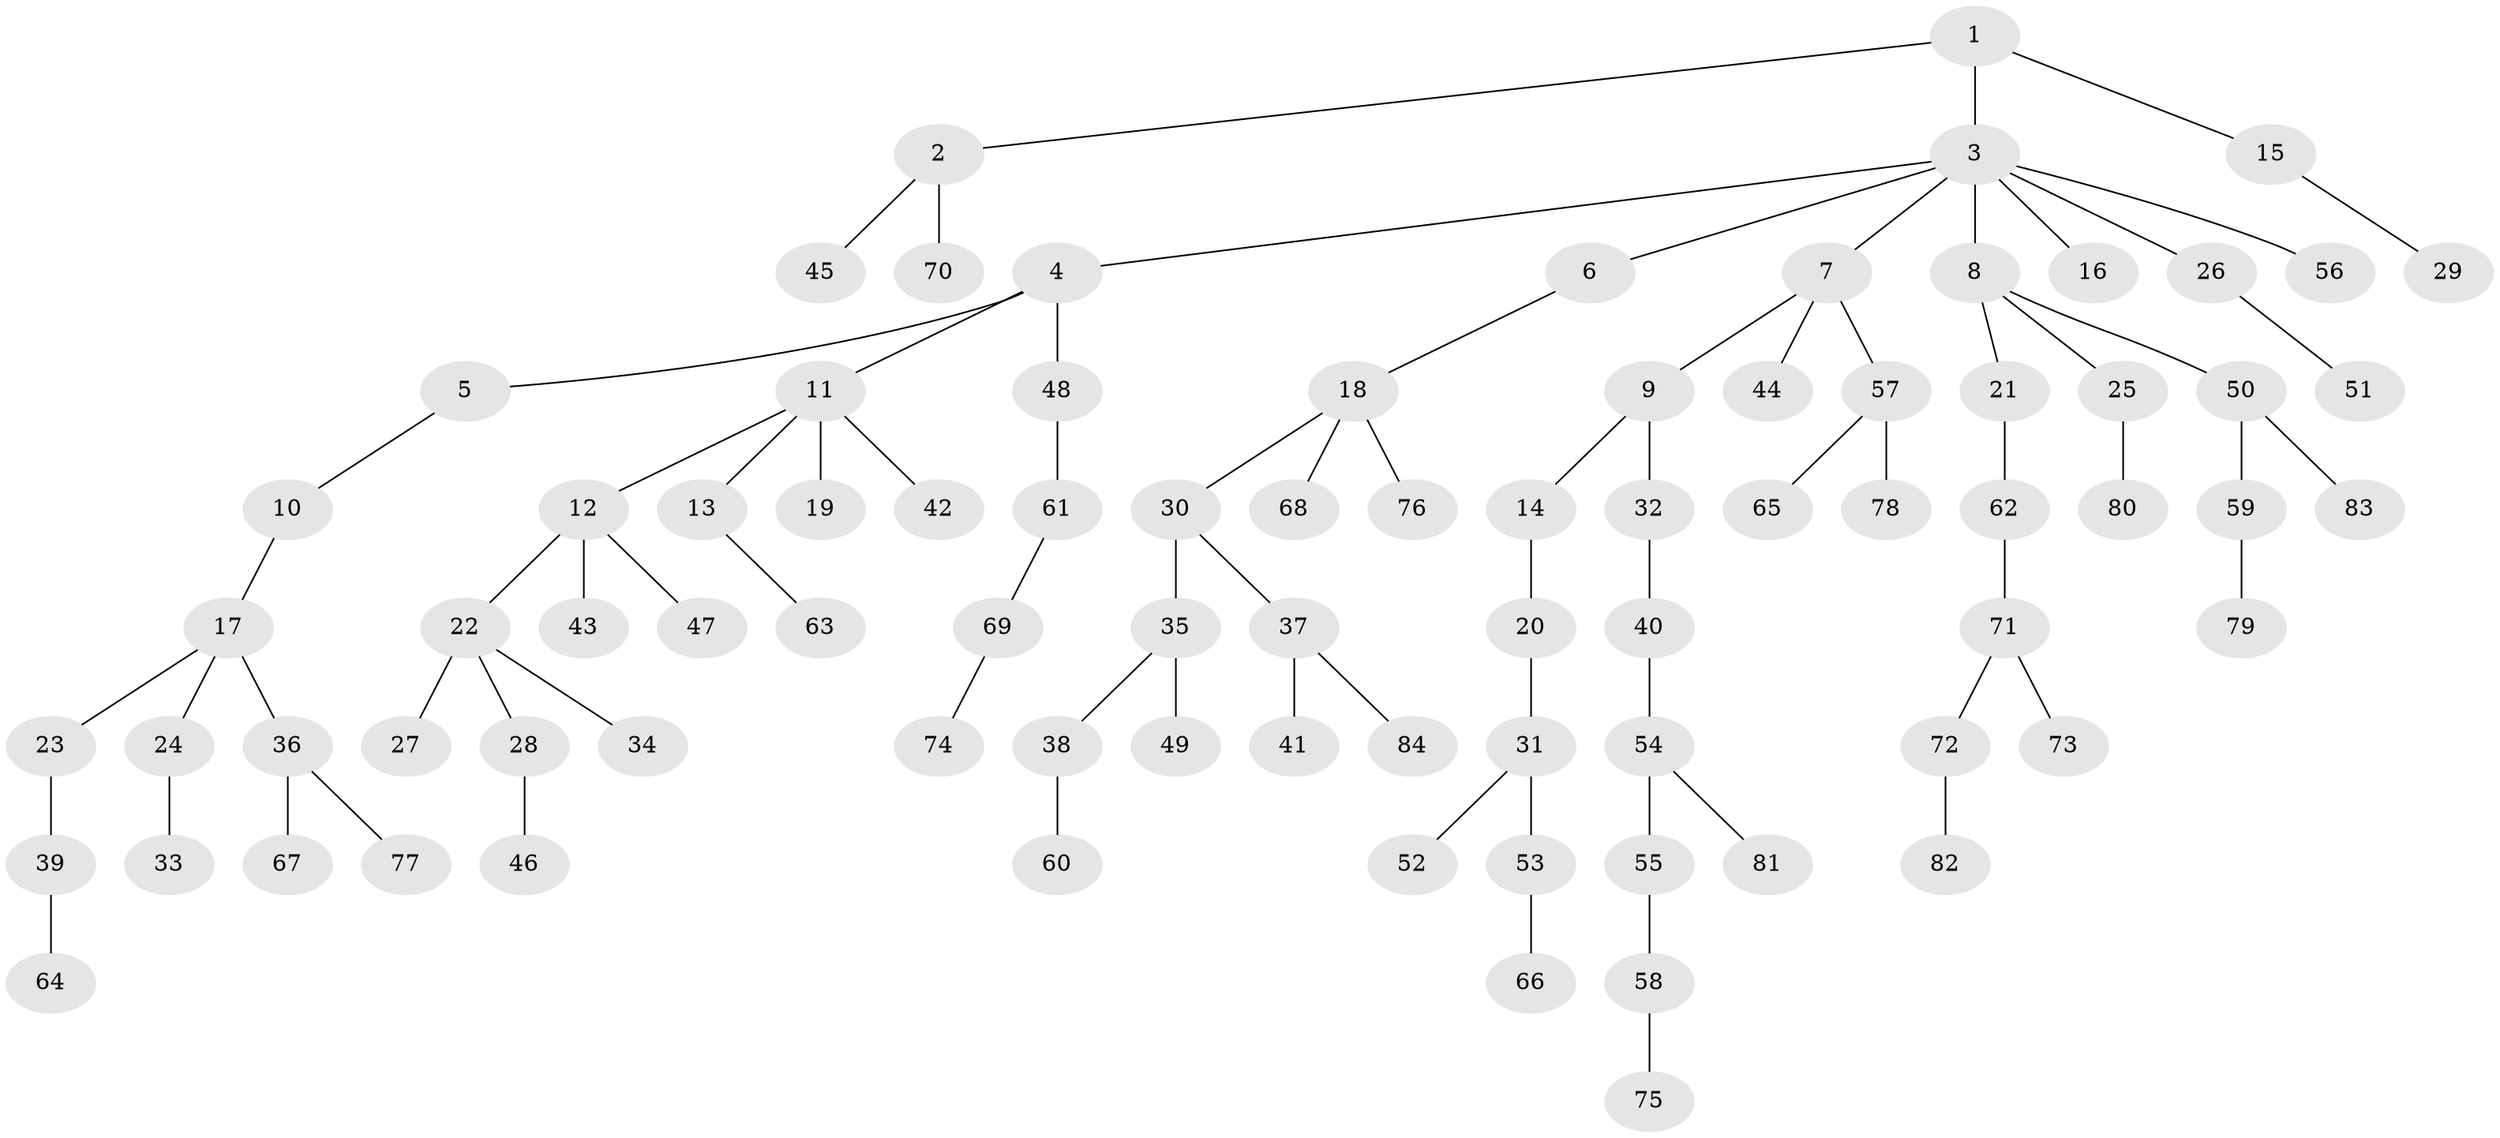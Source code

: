 // original degree distribution, {3: 0.1510791366906475, 4: 0.03597122302158273, 9: 0.007194244604316547, 1: 0.4676258992805755, 5: 0.050359712230215826, 2: 0.2805755395683453, 6: 0.007194244604316547}
// Generated by graph-tools (version 1.1) at 2025/51/03/04/25 22:51:39]
// undirected, 84 vertices, 83 edges
graph export_dot {
  node [color=gray90,style=filled];
  1;
  2;
  3;
  4;
  5;
  6;
  7;
  8;
  9;
  10;
  11;
  12;
  13;
  14;
  15;
  16;
  17;
  18;
  19;
  20;
  21;
  22;
  23;
  24;
  25;
  26;
  27;
  28;
  29;
  30;
  31;
  32;
  33;
  34;
  35;
  36;
  37;
  38;
  39;
  40;
  41;
  42;
  43;
  44;
  45;
  46;
  47;
  48;
  49;
  50;
  51;
  52;
  53;
  54;
  55;
  56;
  57;
  58;
  59;
  60;
  61;
  62;
  63;
  64;
  65;
  66;
  67;
  68;
  69;
  70;
  71;
  72;
  73;
  74;
  75;
  76;
  77;
  78;
  79;
  80;
  81;
  82;
  83;
  84;
  1 -- 2 [weight=1.0];
  1 -- 3 [weight=1.0];
  1 -- 15 [weight=1.0];
  2 -- 45 [weight=1.0];
  2 -- 70 [weight=1.0];
  3 -- 4 [weight=1.0];
  3 -- 6 [weight=1.0];
  3 -- 7 [weight=1.0];
  3 -- 8 [weight=1.0];
  3 -- 16 [weight=1.0];
  3 -- 26 [weight=1.0];
  3 -- 56 [weight=1.0];
  4 -- 5 [weight=1.0];
  4 -- 11 [weight=1.0];
  4 -- 48 [weight=1.0];
  5 -- 10 [weight=1.0];
  6 -- 18 [weight=1.0];
  7 -- 9 [weight=1.0];
  7 -- 44 [weight=1.0];
  7 -- 57 [weight=1.0];
  8 -- 21 [weight=1.0];
  8 -- 25 [weight=1.0];
  8 -- 50 [weight=1.0];
  9 -- 14 [weight=1.0];
  9 -- 32 [weight=1.0];
  10 -- 17 [weight=1.0];
  11 -- 12 [weight=1.0];
  11 -- 13 [weight=1.0];
  11 -- 19 [weight=1.0];
  11 -- 42 [weight=1.0];
  12 -- 22 [weight=1.0];
  12 -- 43 [weight=1.0];
  12 -- 47 [weight=1.0];
  13 -- 63 [weight=1.0];
  14 -- 20 [weight=1.0];
  15 -- 29 [weight=1.0];
  17 -- 23 [weight=1.0];
  17 -- 24 [weight=1.0];
  17 -- 36 [weight=1.0];
  18 -- 30 [weight=1.0];
  18 -- 68 [weight=1.0];
  18 -- 76 [weight=1.0];
  20 -- 31 [weight=1.0];
  21 -- 62 [weight=1.0];
  22 -- 27 [weight=1.0];
  22 -- 28 [weight=1.0];
  22 -- 34 [weight=1.0];
  23 -- 39 [weight=1.0];
  24 -- 33 [weight=1.0];
  25 -- 80 [weight=1.0];
  26 -- 51 [weight=1.0];
  28 -- 46 [weight=1.0];
  30 -- 35 [weight=1.0];
  30 -- 37 [weight=1.0];
  31 -- 52 [weight=1.0];
  31 -- 53 [weight=1.0];
  32 -- 40 [weight=1.0];
  35 -- 38 [weight=1.0];
  35 -- 49 [weight=1.0];
  36 -- 67 [weight=1.0];
  36 -- 77 [weight=1.0];
  37 -- 41 [weight=1.0];
  37 -- 84 [weight=1.0];
  38 -- 60 [weight=1.0];
  39 -- 64 [weight=2.0];
  40 -- 54 [weight=1.0];
  48 -- 61 [weight=1.0];
  50 -- 59 [weight=1.0];
  50 -- 83 [weight=1.0];
  53 -- 66 [weight=1.0];
  54 -- 55 [weight=1.0];
  54 -- 81 [weight=1.0];
  55 -- 58 [weight=1.0];
  57 -- 65 [weight=1.0];
  57 -- 78 [weight=1.0];
  58 -- 75 [weight=1.0];
  59 -- 79 [weight=1.0];
  61 -- 69 [weight=1.0];
  62 -- 71 [weight=1.0];
  69 -- 74 [weight=1.0];
  71 -- 72 [weight=1.0];
  71 -- 73 [weight=1.0];
  72 -- 82 [weight=1.0];
}
